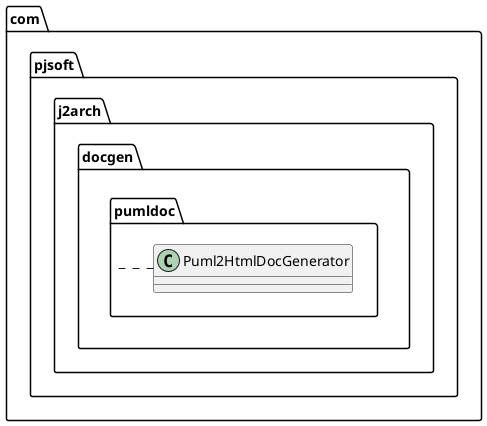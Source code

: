 @startuml
package com.pjsoft.j2arch.docgen.pumldoc {
    com.pjsoft.j2arch.docgen.pumldoc.Puml2HtmlDocGenerator
}
@enduml
